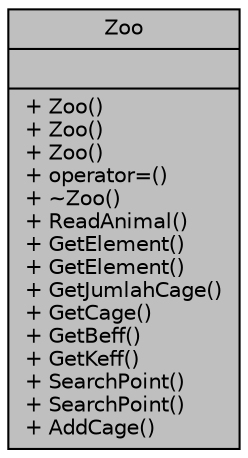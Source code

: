 digraph "Zoo"
{
  edge [fontname="Helvetica",fontsize="10",labelfontname="Helvetica",labelfontsize="10"];
  node [fontname="Helvetica",fontsize="10",shape=record];
  Node1 [label="{Zoo\n||+ Zoo()\l+ Zoo()\l+ Zoo()\l+ operator=()\l+ ~Zoo()\l+ ReadAnimal()\l+ GetElement()\l+ GetElement()\l+ GetJumlahCage()\l+ GetCage()\l+ GetBeff()\l+ GetKeff()\l+ SearchPoint()\l+ SearchPoint()\l+ AddCage()\l}",height=0.2,width=0.4,color="black", fillcolor="grey75", style="filled", fontcolor="black"];
}
